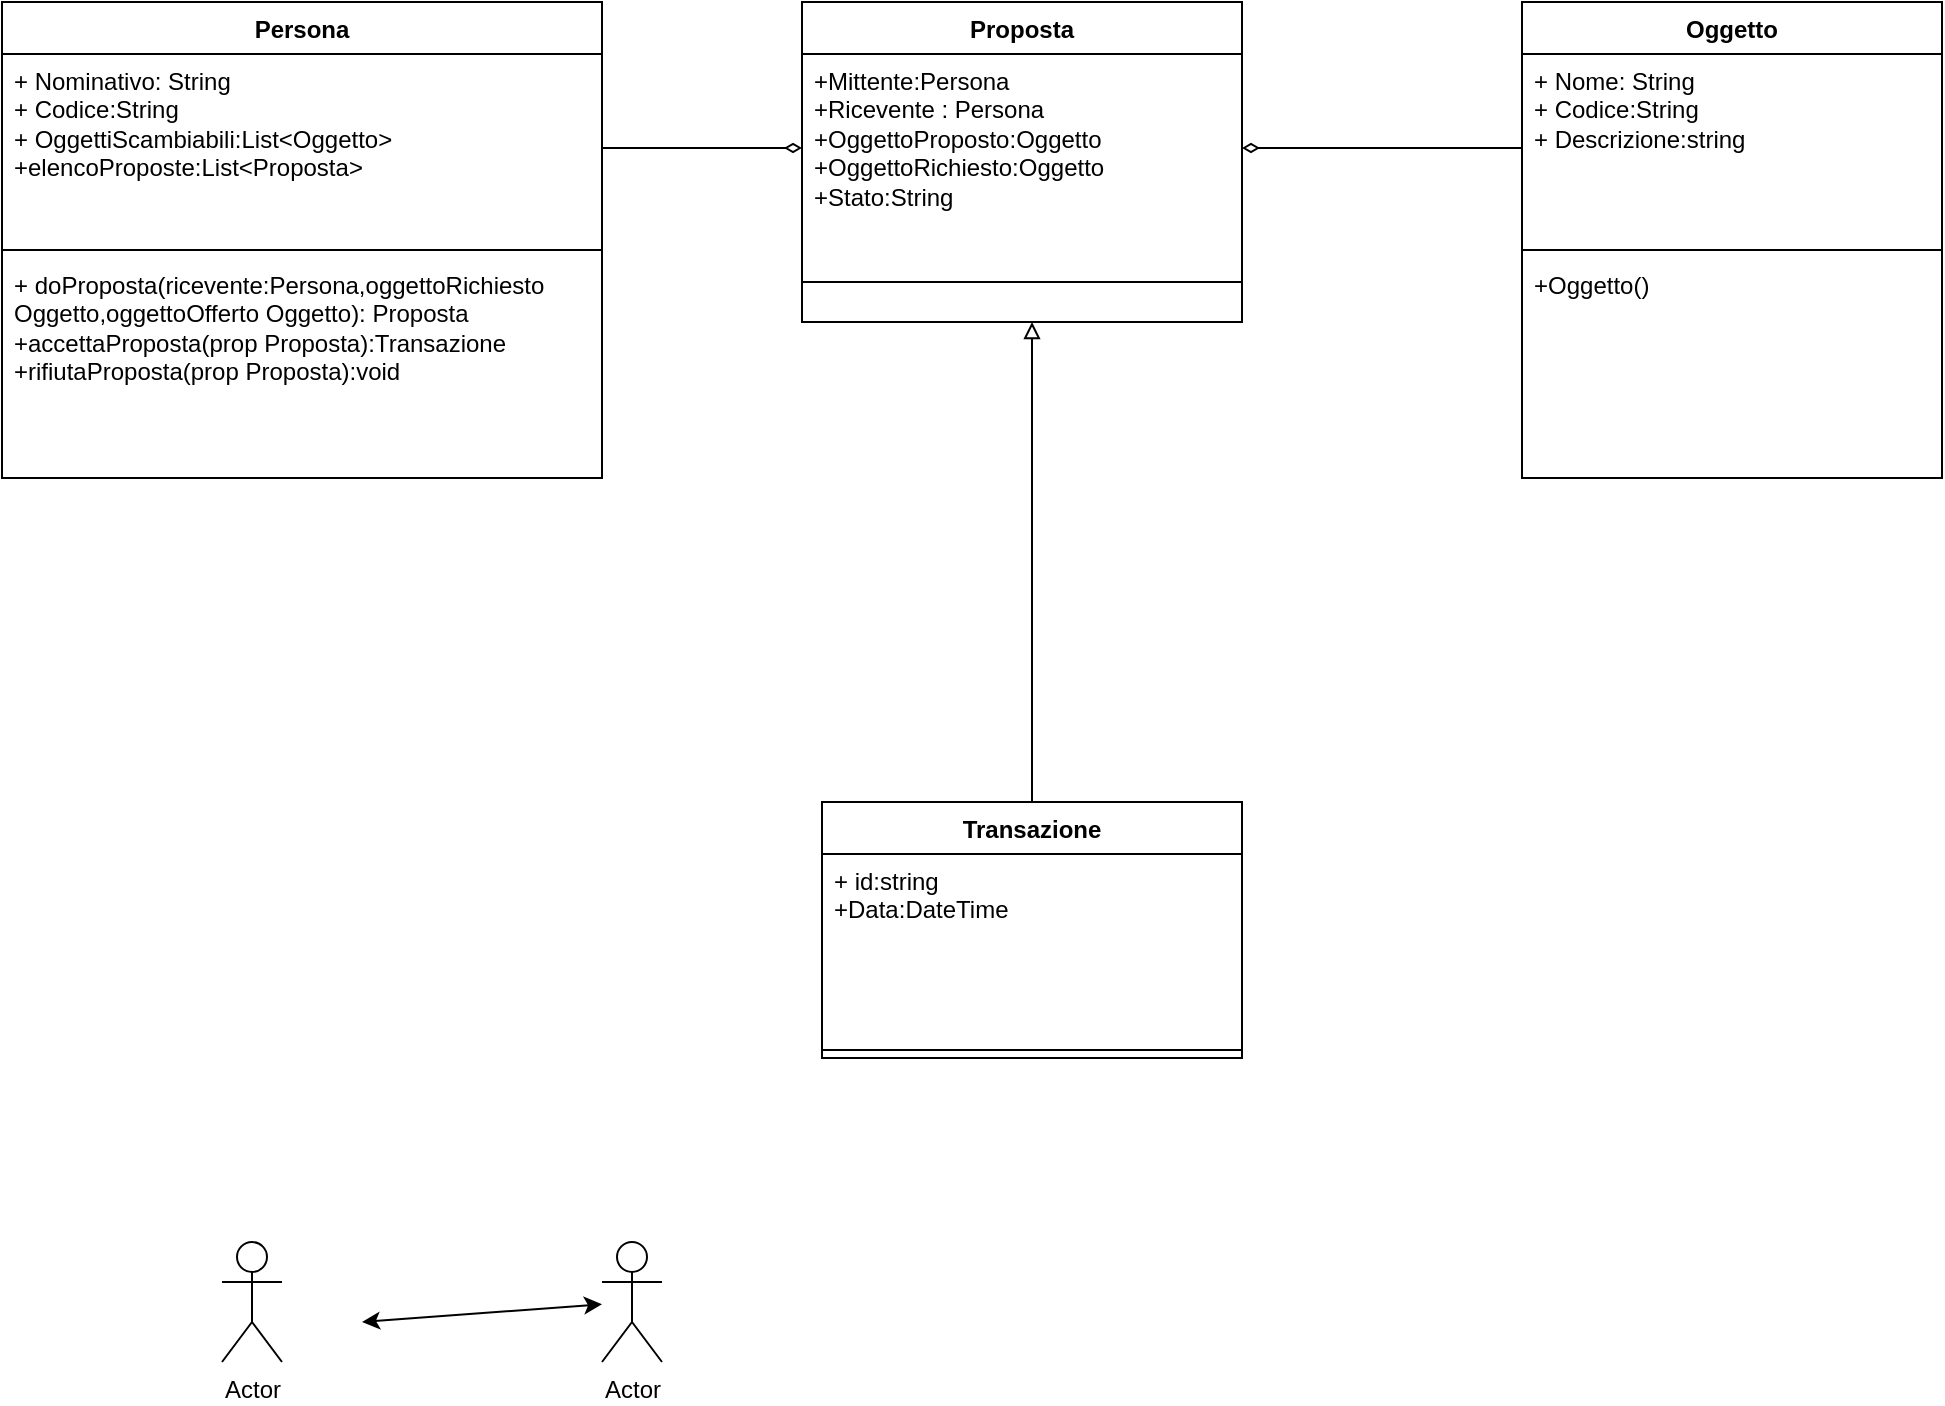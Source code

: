 <mxfile version="24.1.0" type="device">
  <diagram name="Pagina-1" id="evmzqW7Kzp8n75BqBnja">
    <mxGraphModel dx="2079" dy="546" grid="1" gridSize="10" guides="1" tooltips="1" connect="1" arrows="1" fold="1" page="1" pageScale="1" pageWidth="827" pageHeight="1169" math="0" shadow="0">
      <root>
        <mxCell id="0" />
        <mxCell id="1" parent="0" />
        <mxCell id="PsGRXJn6UBZEeHi9usN9-1" value="Persona" style="swimlane;fontStyle=1;align=center;verticalAlign=top;childLayout=stackLayout;horizontal=1;startSize=26;horizontalStack=0;resizeParent=1;resizeParentMax=0;resizeLast=0;collapsible=1;marginBottom=0;whiteSpace=wrap;html=1;" parent="1" vertex="1">
          <mxGeometry x="-40" y="80" width="300" height="238" as="geometry">
            <mxRectangle x="90" y="70" width="100" height="30" as="alternateBounds" />
          </mxGeometry>
        </mxCell>
        <mxCell id="PsGRXJn6UBZEeHi9usN9-2" value="+ Nominativo: String&lt;div&gt;+ Codice:String&lt;/div&gt;&lt;div&gt;+ OggettiScambiabili:List&amp;lt;Oggetto&amp;gt;&lt;/div&gt;&lt;div&gt;+elencoProposte:List&amp;lt;Proposta&amp;gt;&lt;br&gt;&lt;/div&gt;" style="text;strokeColor=none;fillColor=none;align=left;verticalAlign=top;spacingLeft=4;spacingRight=4;overflow=hidden;rotatable=0;points=[[0,0.5],[1,0.5]];portConstraint=eastwest;whiteSpace=wrap;html=1;" parent="PsGRXJn6UBZEeHi9usN9-1" vertex="1">
          <mxGeometry y="26" width="300" height="94" as="geometry" />
        </mxCell>
        <mxCell id="PsGRXJn6UBZEeHi9usN9-3" value="" style="line;strokeWidth=1;fillColor=none;align=left;verticalAlign=middle;spacingTop=-1;spacingLeft=3;spacingRight=3;rotatable=0;labelPosition=right;points=[];portConstraint=eastwest;strokeColor=inherit;" parent="PsGRXJn6UBZEeHi9usN9-1" vertex="1">
          <mxGeometry y="120" width="300" height="8" as="geometry" />
        </mxCell>
        <mxCell id="PsGRXJn6UBZEeHi9usN9-4" value="+ doProposta(ricevente:Persona,oggettoRichiesto Oggetto,oggettoOfferto Oggetto): Proposta&lt;div&gt;+accettaProposta(prop Proposta):Transazione&lt;/div&gt;&lt;div&gt;+rifiutaProposta(prop Proposta):void&lt;/div&gt;&lt;div&gt;&lt;br&gt;&lt;/div&gt;" style="text;strokeColor=none;fillColor=none;align=left;verticalAlign=top;spacingLeft=4;spacingRight=4;overflow=hidden;rotatable=0;points=[[0,0.5],[1,0.5]];portConstraint=eastwest;whiteSpace=wrap;html=1;" parent="PsGRXJn6UBZEeHi9usN9-1" vertex="1">
          <mxGeometry y="128" width="300" height="110" as="geometry" />
        </mxCell>
        <mxCell id="PsGRXJn6UBZEeHi9usN9-5" value="Proposta" style="swimlane;fontStyle=1;align=center;verticalAlign=top;childLayout=stackLayout;horizontal=1;startSize=26;horizontalStack=0;resizeParent=1;resizeParentMax=0;resizeLast=0;collapsible=1;marginBottom=0;whiteSpace=wrap;html=1;" parent="1" vertex="1">
          <mxGeometry x="360" y="80" width="220" height="160" as="geometry" />
        </mxCell>
        <mxCell id="PsGRXJn6UBZEeHi9usN9-6" value="+Mittente:Persona&lt;div&gt;+Ricevente : Persona&lt;/div&gt;&lt;div&gt;+OggettoProposto:Oggetto&lt;/div&gt;&lt;div&gt;+OggettoRichiesto:Oggetto&lt;br&gt;&lt;/div&gt;&lt;div&gt;+Stato:String&lt;/div&gt;" style="text;strokeColor=none;fillColor=none;align=left;verticalAlign=top;spacingLeft=4;spacingRight=4;overflow=hidden;rotatable=0;points=[[0,0.5],[1,0.5]];portConstraint=eastwest;whiteSpace=wrap;html=1;" parent="PsGRXJn6UBZEeHi9usN9-5" vertex="1">
          <mxGeometry y="26" width="220" height="94" as="geometry" />
        </mxCell>
        <mxCell id="PsGRXJn6UBZEeHi9usN9-7" value="" style="line;strokeWidth=1;fillColor=none;align=left;verticalAlign=middle;spacingTop=-1;spacingLeft=3;spacingRight=3;rotatable=0;labelPosition=right;points=[];portConstraint=eastwest;strokeColor=inherit;" parent="PsGRXJn6UBZEeHi9usN9-5" vertex="1">
          <mxGeometry y="120" width="220" height="40" as="geometry" />
        </mxCell>
        <mxCell id="PsGRXJn6UBZEeHi9usN9-9" value="Oggetto" style="swimlane;fontStyle=1;align=center;verticalAlign=top;childLayout=stackLayout;horizontal=1;startSize=26;horizontalStack=0;resizeParent=1;resizeParentMax=0;resizeLast=0;collapsible=1;marginBottom=0;whiteSpace=wrap;html=1;" parent="1" vertex="1">
          <mxGeometry x="720" y="80" width="210" height="238" as="geometry">
            <mxRectangle x="90" y="70" width="100" height="30" as="alternateBounds" />
          </mxGeometry>
        </mxCell>
        <mxCell id="PsGRXJn6UBZEeHi9usN9-10" value="+ Nome: String&lt;div&gt;+ Codice:String&lt;/div&gt;&lt;div&gt;+ Descrizione:string&lt;/div&gt;" style="text;strokeColor=none;fillColor=none;align=left;verticalAlign=top;spacingLeft=4;spacingRight=4;overflow=hidden;rotatable=0;points=[[0,0.5],[1,0.5]];portConstraint=eastwest;whiteSpace=wrap;html=1;" parent="PsGRXJn6UBZEeHi9usN9-9" vertex="1">
          <mxGeometry y="26" width="210" height="94" as="geometry" />
        </mxCell>
        <mxCell id="PsGRXJn6UBZEeHi9usN9-11" value="" style="line;strokeWidth=1;fillColor=none;align=left;verticalAlign=middle;spacingTop=-1;spacingLeft=3;spacingRight=3;rotatable=0;labelPosition=right;points=[];portConstraint=eastwest;strokeColor=inherit;" parent="PsGRXJn6UBZEeHi9usN9-9" vertex="1">
          <mxGeometry y="120" width="210" height="8" as="geometry" />
        </mxCell>
        <mxCell id="PsGRXJn6UBZEeHi9usN9-12" value="+Oggetto()" style="text;strokeColor=none;fillColor=none;align=left;verticalAlign=top;spacingLeft=4;spacingRight=4;overflow=hidden;rotatable=0;points=[[0,0.5],[1,0.5]];portConstraint=eastwest;whiteSpace=wrap;html=1;" parent="PsGRXJn6UBZEeHi9usN9-9" vertex="1">
          <mxGeometry y="128" width="210" height="110" as="geometry" />
        </mxCell>
        <mxCell id="PsGRXJn6UBZEeHi9usN9-20" style="edgeStyle=orthogonalEdgeStyle;rounded=0;orthogonalLoop=1;jettySize=auto;html=1;endArrow=block;endFill=0;" parent="1" source="PsGRXJn6UBZEeHi9usN9-13" edge="1">
          <mxGeometry relative="1" as="geometry">
            <mxPoint x="475" y="240" as="targetPoint" />
          </mxGeometry>
        </mxCell>
        <mxCell id="PsGRXJn6UBZEeHi9usN9-13" value="Transazione" style="swimlane;fontStyle=1;align=center;verticalAlign=top;childLayout=stackLayout;horizontal=1;startSize=26;horizontalStack=0;resizeParent=1;resizeParentMax=0;resizeLast=0;collapsible=1;marginBottom=0;whiteSpace=wrap;html=1;" parent="1" vertex="1">
          <mxGeometry x="370" y="480" width="210" height="128" as="geometry">
            <mxRectangle x="90" y="70" width="100" height="30" as="alternateBounds" />
          </mxGeometry>
        </mxCell>
        <mxCell id="PsGRXJn6UBZEeHi9usN9-14" value="&lt;div&gt;+ id:string&lt;/div&gt;&lt;div&gt;+Data:DateTime&lt;/div&gt;" style="text;strokeColor=none;fillColor=none;align=left;verticalAlign=top;spacingLeft=4;spacingRight=4;overflow=hidden;rotatable=0;points=[[0,0.5],[1,0.5]];portConstraint=eastwest;whiteSpace=wrap;html=1;" parent="PsGRXJn6UBZEeHi9usN9-13" vertex="1">
          <mxGeometry y="26" width="210" height="94" as="geometry" />
        </mxCell>
        <mxCell id="PsGRXJn6UBZEeHi9usN9-15" value="" style="line;strokeWidth=1;fillColor=none;align=left;verticalAlign=middle;spacingTop=-1;spacingLeft=3;spacingRight=3;rotatable=0;labelPosition=right;points=[];portConstraint=eastwest;strokeColor=inherit;" parent="PsGRXJn6UBZEeHi9usN9-13" vertex="1">
          <mxGeometry y="120" width="210" height="8" as="geometry" />
        </mxCell>
        <mxCell id="PsGRXJn6UBZEeHi9usN9-17" value="Actor" style="shape=umlActor;verticalLabelPosition=bottom;verticalAlign=top;html=1;outlineConnect=0;" parent="1" vertex="1">
          <mxGeometry x="70" y="700" width="30" height="60" as="geometry" />
        </mxCell>
        <mxCell id="PsGRXJn6UBZEeHi9usN9-18" value="" style="endArrow=classic;startArrow=classic;html=1;rounded=0;" parent="1" target="PsGRXJn6UBZEeHi9usN9-19" edge="1">
          <mxGeometry width="50" height="50" relative="1" as="geometry">
            <mxPoint x="140" y="740" as="sourcePoint" />
            <mxPoint x="230" y="735" as="targetPoint" />
          </mxGeometry>
        </mxCell>
        <mxCell id="PsGRXJn6UBZEeHi9usN9-19" value="Actor" style="shape=umlActor;verticalLabelPosition=bottom;verticalAlign=top;html=1;outlineConnect=0;" parent="1" vertex="1">
          <mxGeometry x="260" y="700" width="30" height="60" as="geometry" />
        </mxCell>
        <mxCell id="PsGRXJn6UBZEeHi9usN9-21" style="edgeStyle=orthogonalEdgeStyle;rounded=0;orthogonalLoop=1;jettySize=auto;html=1;entryX=1;entryY=0.5;entryDx=0;entryDy=0;endArrow=diamondThin;endFill=0;" parent="1" source="PsGRXJn6UBZEeHi9usN9-10" target="PsGRXJn6UBZEeHi9usN9-6" edge="1">
          <mxGeometry relative="1" as="geometry" />
        </mxCell>
        <mxCell id="PsGRXJn6UBZEeHi9usN9-22" style="edgeStyle=orthogonalEdgeStyle;rounded=0;orthogonalLoop=1;jettySize=auto;html=1;entryX=0;entryY=0.5;entryDx=0;entryDy=0;endArrow=diamondThin;endFill=0;" parent="1" source="PsGRXJn6UBZEeHi9usN9-2" target="PsGRXJn6UBZEeHi9usN9-6" edge="1">
          <mxGeometry relative="1" as="geometry" />
        </mxCell>
      </root>
    </mxGraphModel>
  </diagram>
</mxfile>
